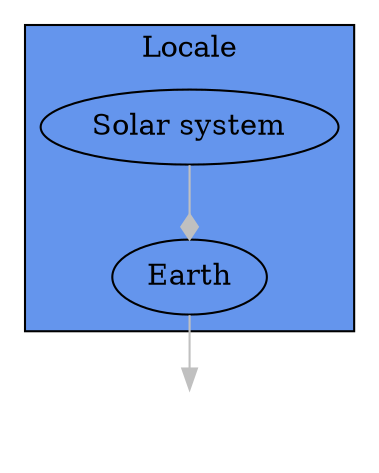 digraph Perl
{
graph [ rankdir="TB" ]
node [ shape="oval" ]
edge [ color="grey" ]

subgraph "cluster_1"
{
graph [ bgcolor="cornflowerblue" label="Locale" rankdir="TB" ]
node [ shape="oval" ]
edge [ color="grey" ]

"Solar system"
"Earth"
}
"dummy.suffix.node" [ color="invis" label="" ]
"Solar system" -> "Earth" [ arrowhead="diamond" label="" ]
"Earth" -> "dummy.suffix.node" [ label="" ]
}
